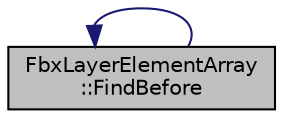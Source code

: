 digraph "FbxLayerElementArray::FindBefore"
{
  edge [fontname="Helvetica",fontsize="10",labelfontname="Helvetica",labelfontsize="10"];
  node [fontname="Helvetica",fontsize="10",shape=record];
  rankdir="LR";
  Node41 [label="FbxLayerElementArray\l::FindBefore",height=0.2,width=0.4,color="black", fillcolor="grey75", style="filled", fontcolor="black"];
  Node41 -> Node41 [dir="back",color="midnightblue",fontsize="10",style="solid",fontname="Helvetica"];
}
